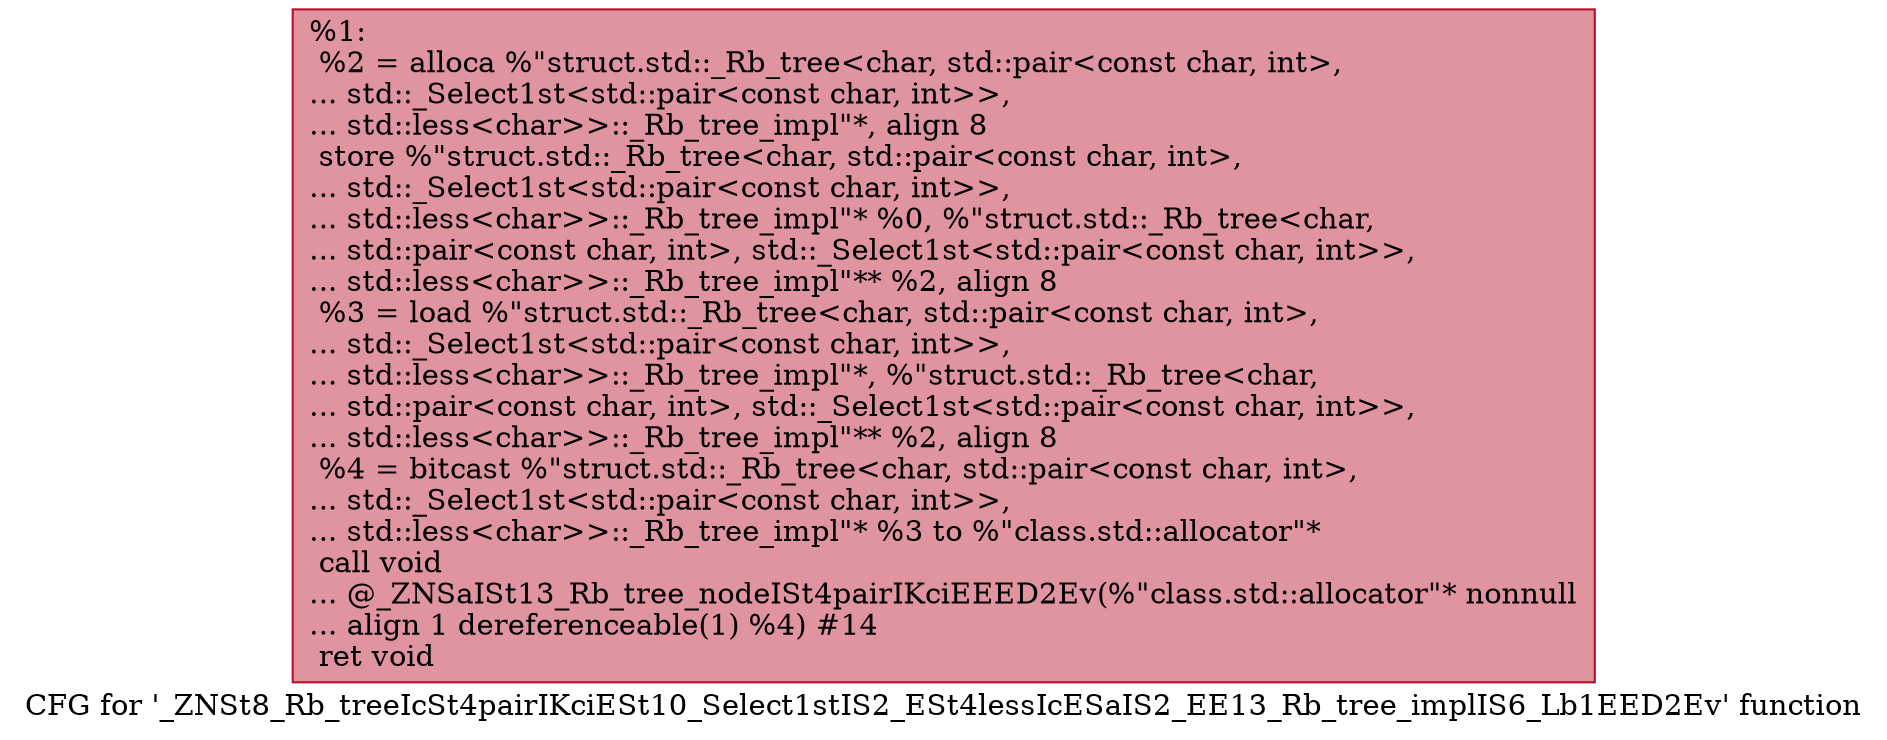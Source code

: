 digraph "CFG for '_ZNSt8_Rb_treeIcSt4pairIKciESt10_Select1stIS2_ESt4lessIcESaIS2_EE13_Rb_tree_implIS6_Lb1EED2Ev' function" {
	label="CFG for '_ZNSt8_Rb_treeIcSt4pairIKciESt10_Select1stIS2_ESt4lessIcESaIS2_EE13_Rb_tree_implIS6_Lb1EED2Ev' function";

	Node0x557bfd4fdd30 [shape=record,color="#b70d28ff", style=filled, fillcolor="#b70d2870",label="{%1:\l  %2 = alloca %\"struct.std::_Rb_tree\<char, std::pair\<const char, int\>,\l... std::_Select1st\<std::pair\<const char, int\>\>,\l... std::less\<char\>\>::_Rb_tree_impl\"*, align 8\l  store %\"struct.std::_Rb_tree\<char, std::pair\<const char, int\>,\l... std::_Select1st\<std::pair\<const char, int\>\>,\l... std::less\<char\>\>::_Rb_tree_impl\"* %0, %\"struct.std::_Rb_tree\<char,\l... std::pair\<const char, int\>, std::_Select1st\<std::pair\<const char, int\>\>,\l... std::less\<char\>\>::_Rb_tree_impl\"** %2, align 8\l  %3 = load %\"struct.std::_Rb_tree\<char, std::pair\<const char, int\>,\l... std::_Select1st\<std::pair\<const char, int\>\>,\l... std::less\<char\>\>::_Rb_tree_impl\"*, %\"struct.std::_Rb_tree\<char,\l... std::pair\<const char, int\>, std::_Select1st\<std::pair\<const char, int\>\>,\l... std::less\<char\>\>::_Rb_tree_impl\"** %2, align 8\l  %4 = bitcast %\"struct.std::_Rb_tree\<char, std::pair\<const char, int\>,\l... std::_Select1st\<std::pair\<const char, int\>\>,\l... std::less\<char\>\>::_Rb_tree_impl\"* %3 to %\"class.std::allocator\"*\l  call void\l... @_ZNSaISt13_Rb_tree_nodeISt4pairIKciEEED2Ev(%\"class.std::allocator\"* nonnull\l... align 1 dereferenceable(1) %4) #14\l  ret void\l}"];
}
